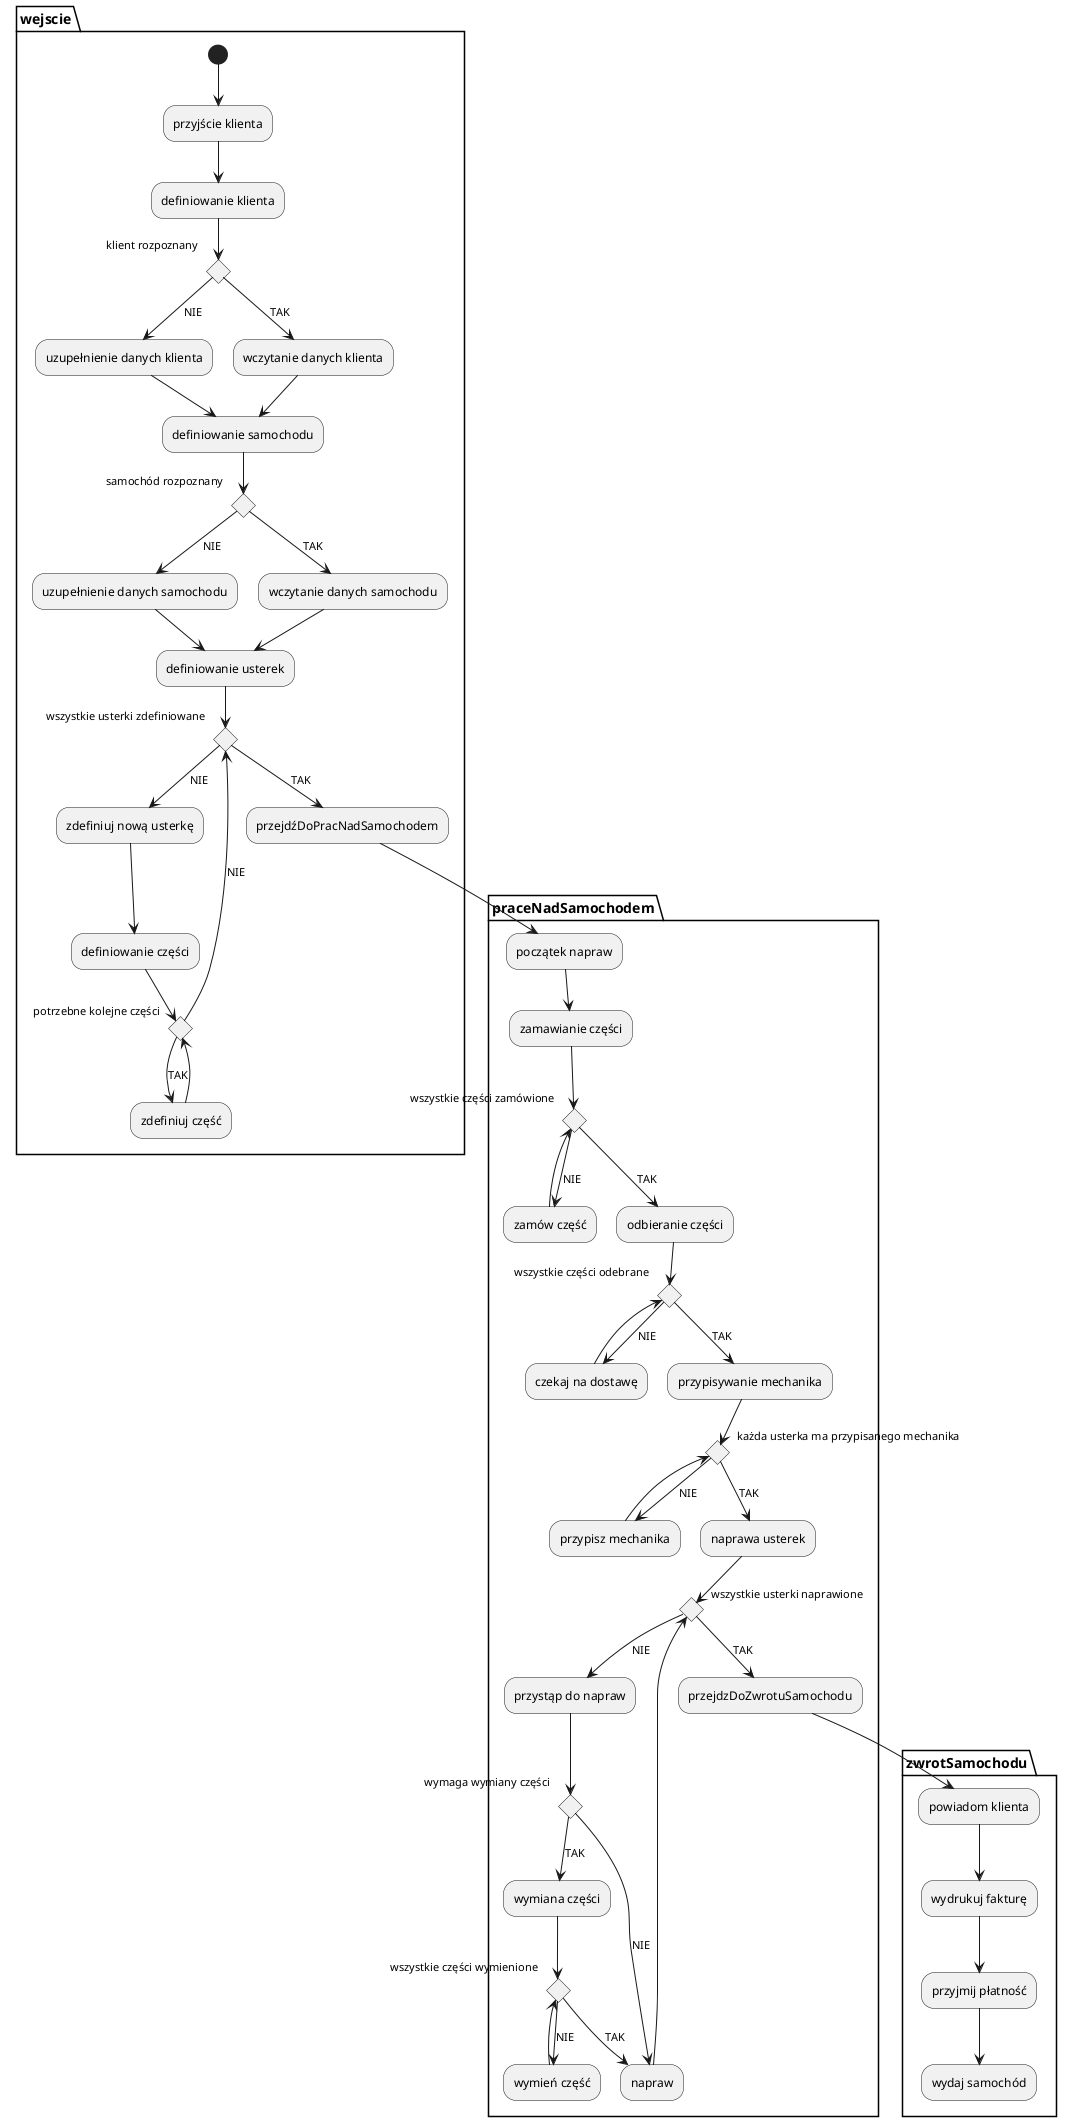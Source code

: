 @startuml

partition wejscie {
(*) --> przyjście klienta
--> definiowanie klienta
if "klient rozpoznany" as if1 then
    -->[NIE] uzupełnienie danych klienta
    --> definiowanie samochodu
else
    -->[TAK] wczytanie danych klienta
    --> definiowanie samochodu
    if "samochód rozpoznany" as if2 then
        -->[NIE] uzupełnienie danych samochodu
        --> definiowanie usterek
    else
        -->[TAK]  wczytanie danych samochodu
        --> definiowanie usterek

        if "wszystkie usterki zdefiniowane" as if3 then
            -->[TAK] przejdźDoPracNadSamochodem
            else
            -->[NIE] zdefiniuj nową usterkę
            --> definiowanie części
            if "potrzebne kolejne części" as if4 then
              -->[NIE] if3
            else
                -->[TAK] zdefiniuj część
                --> if4
            endif
        endif
    endif
endif
}

partition praceNadSamochodem {
    przejdźDoPracNadSamochodem --> początek napraw
    --> zamawianie części
    if"wszystkie części zamówione" as if5 then
        -->[NIE] zamów część
        --> if5
    else
       -->[TAK] odbieranie części
        if"wszystkie części odebrane" as if6 then
            -->[NIE] czekaj na dostawę
            --> if6
        else
            -->[TAK] przypisywanie mechanika
            if"każda usterka ma przypisanego mechanika" as if7 then
                -->[NIE] przypisz mechanika
                --> if7
            else
                -->[TAK] naprawa usterek
                if"wszystkie usterki naprawione" as if8 then
                    -->[TAK] przejdzDoZwrotuSamochodu
                    else
                    -->[NIE] przystąp do napraw
                    if"wymaga wymiany części" as if9 then
                        -->[NIE] napraw
                        --> if8
                    else
                        -->[TAK] wymiana części
                        if"wszystkie części wymienione" as if10 then
                            -->[NIE] wymień część
                            --> if10
                        else
                            -->[TAK] napraw
                        endif
                    endif
                endif
            endif
        endif
    endif
}

partition zwrotSamochodu {
    przejdzDoZwrotuSamochodu --> powiadom klienta
    --> wydrukuj fakturę
    --> przyjmij płatność
    --> wydaj samochód
}




' (*) --> "Wejscie klienta do sklepu"
' if "Klient zakończył zakupy"  as if1 then 
'     --> [TAK] "Rozpoczęcie płatności"
'     --> if "Wybrany typ płatności" then
'         --> [Karta] "Wykładnie towar" as w1
'         --> "Płatność kartą"
'         --> === B1 ===
'         --> "Autoryzacja w banku" 
'         --> === B2 ===
'         === B1 === --> "Aktualizacja stanów" 
'         --> === B2 ===
'         === B1 === --> "Wydruk paragonów" 
'         --> === B2 ===
'         --> (*)
'         else 
'         --> [Gotówka] "Wykładie towar" as w2 
'         --> "Płatność gotówką"
'         -->(*)
'         else 
'         --> [Kasa samoobsługowa] "Skanowanie towaru"
'         --> "Płatność kartą"
'     endif        
' else 
'     --> [NIE] "Wybór towaru z półki"
'     --> "Dodanie towaru do koszyka"
'     --> if1
' endif

' actor Pracownik

' usecase (Definiowanie samochodu)
' usecase (Definiowanie usterek)
' usecase (Wybór części)
' usecase (Zamówienie części)
' usecase (Odebranie części)
' usecase (Zlecenie napraw)
' usecase (Potwierdzenie napraw)
' usecase (Drukowanie faktury)
' usecase (Płatność)

' Klient -- (Definiowanie samochodu)
' Klient -- (Definiowanie usterek)
' Klient --- (Płatność)

' Pracownik -- (Definiowanie samochodu)
' Pracownik -- (Definiowanie usterek)
' Pracownik -- (Wybór części)
' Pracownik -- (Zamówienie części)
' Pracownik -- (Odebranie części)
' Pracownik -- (Zlecenie napraw)
' Pracownik -- (Potwierdzenie napraw)
' Pracownik -- (Drukowanie faktury)

' (Definiowanie samochodu) --> (Definiowanie usterek)
' (Definiowanie usterek) --> (Zlecenie napraw)
' (Definiowanie usterek) --> (Wybór części)
' (Wybór części) --> (Zamówienie części)
' (Zamówienie części) --> (Odebranie części)
' (Odebranie części) --> (Zlecenie napraw)
' (Zlecenie napraw) --> (Potwierdzenie napraw)
' (Potwierdzenie napraw) --> (Drukowanie faktury)
' (Drukowanie faktury) -> (Płatność)

@enduml